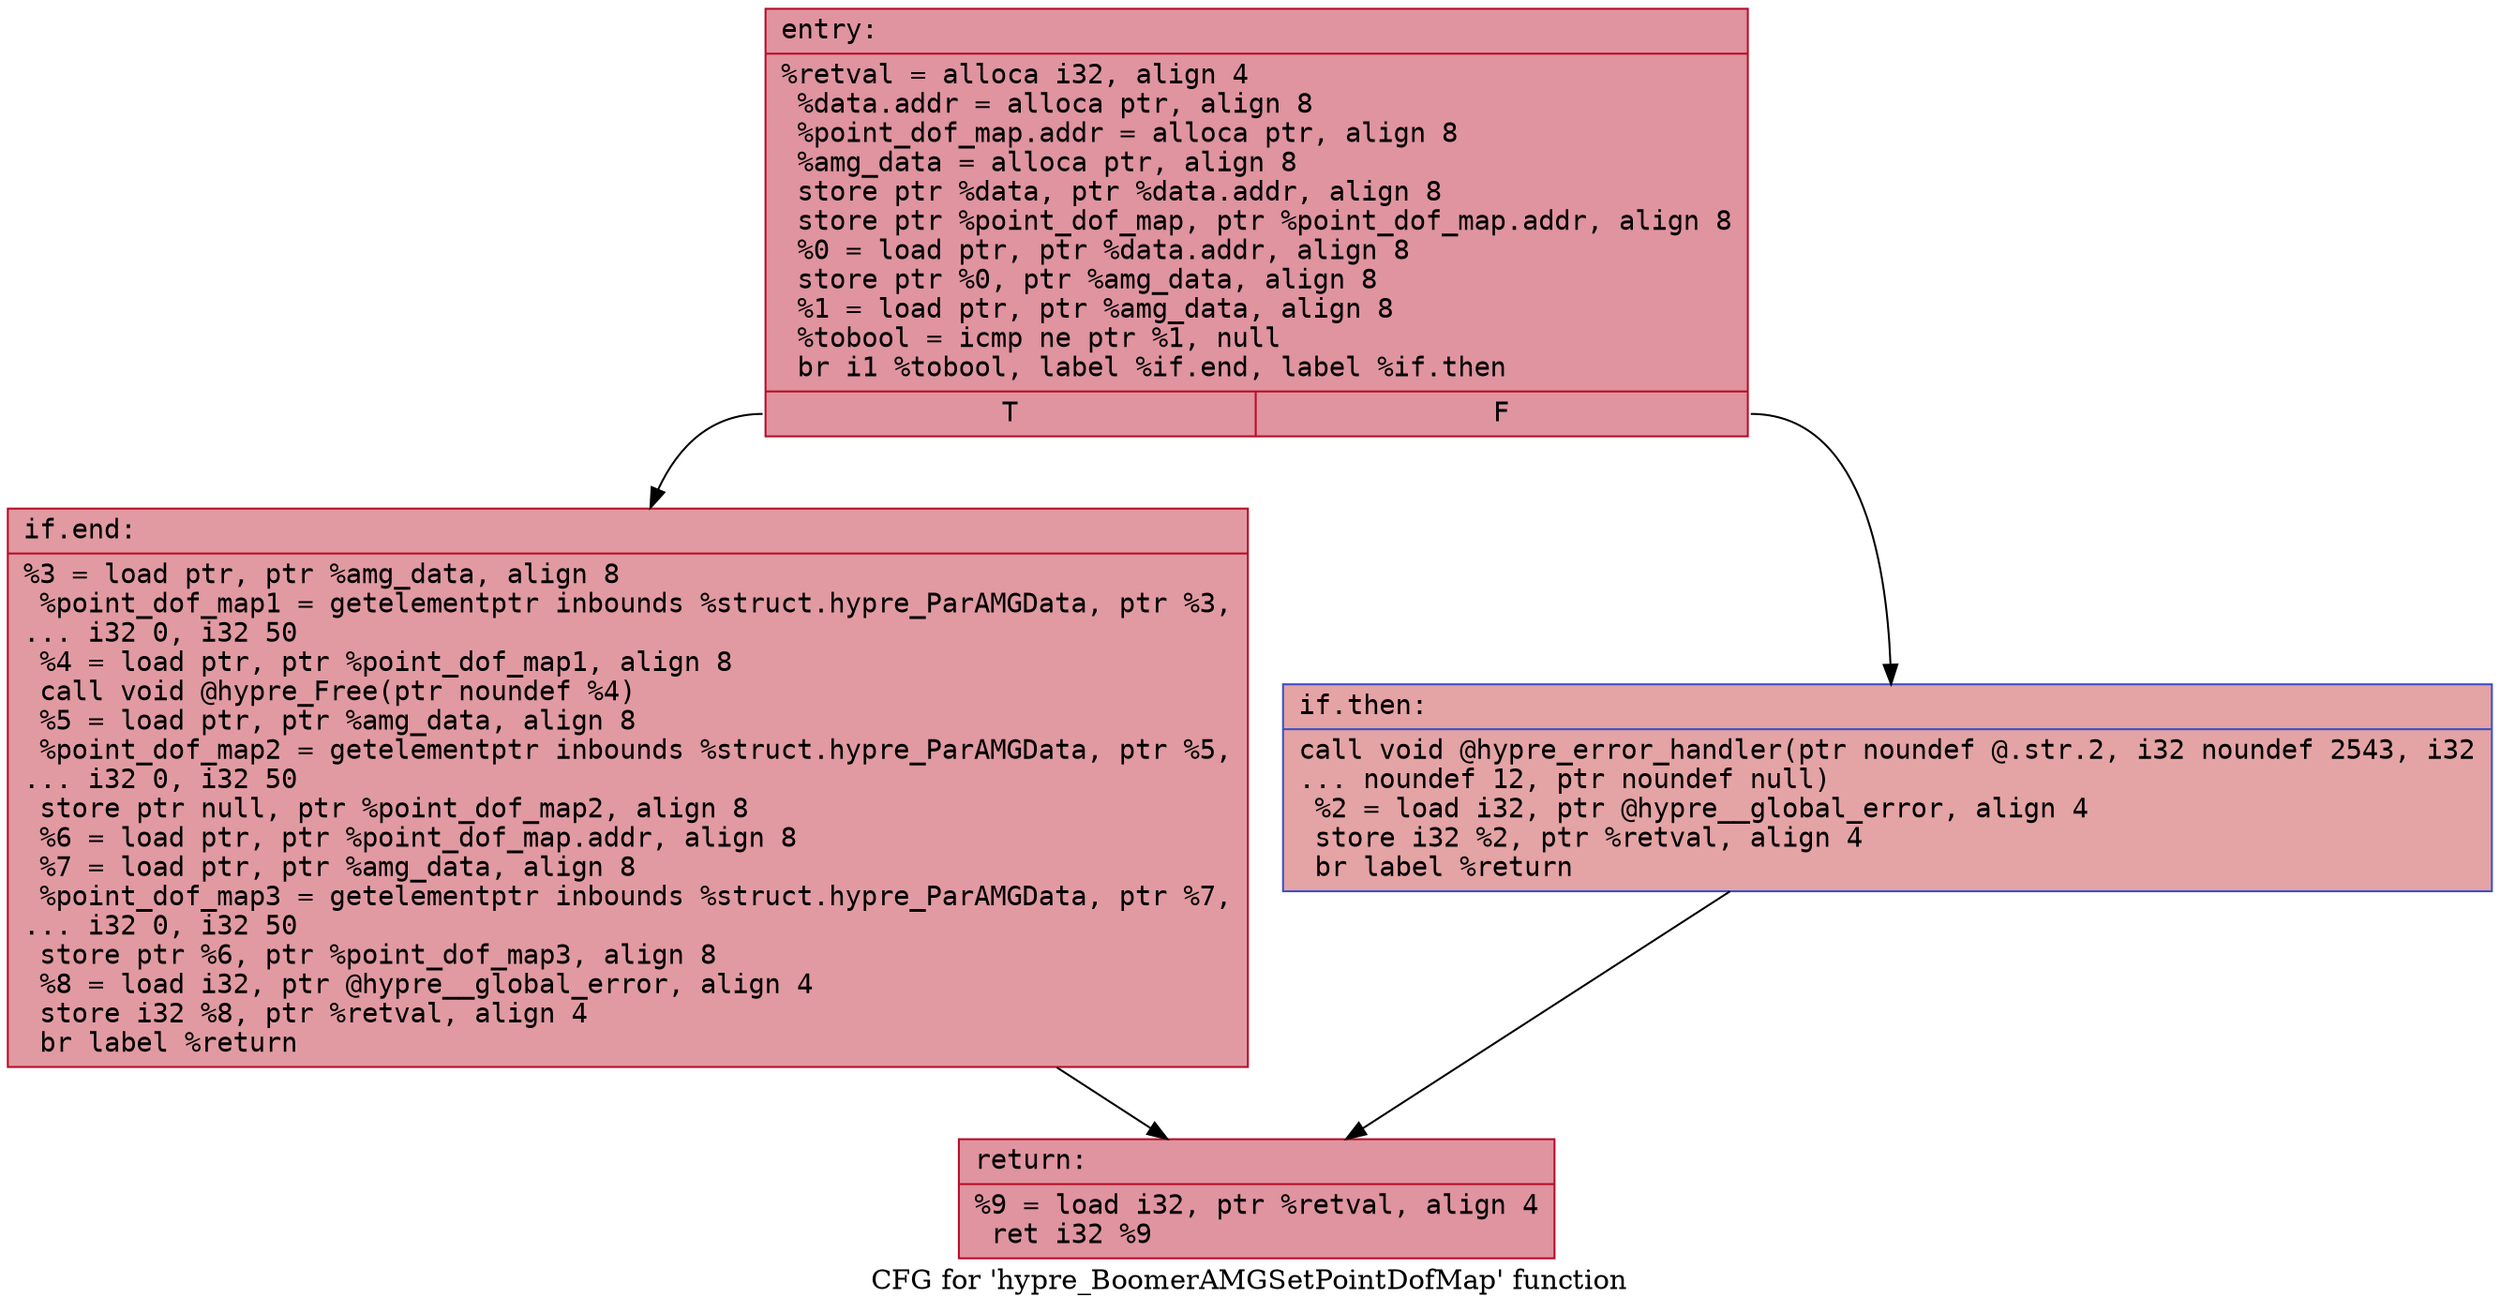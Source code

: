 digraph "CFG for 'hypre_BoomerAMGSetPointDofMap' function" {
	label="CFG for 'hypre_BoomerAMGSetPointDofMap' function";

	Node0x55fa80aa87a0 [shape=record,color="#b70d28ff", style=filled, fillcolor="#b70d2870" fontname="Courier",label="{entry:\l|  %retval = alloca i32, align 4\l  %data.addr = alloca ptr, align 8\l  %point_dof_map.addr = alloca ptr, align 8\l  %amg_data = alloca ptr, align 8\l  store ptr %data, ptr %data.addr, align 8\l  store ptr %point_dof_map, ptr %point_dof_map.addr, align 8\l  %0 = load ptr, ptr %data.addr, align 8\l  store ptr %0, ptr %amg_data, align 8\l  %1 = load ptr, ptr %amg_data, align 8\l  %tobool = icmp ne ptr %1, null\l  br i1 %tobool, label %if.end, label %if.then\l|{<s0>T|<s1>F}}"];
	Node0x55fa80aa87a0:s0 -> Node0x55fa80aa8e70[tooltip="entry -> if.end\nProbability 62.50%" ];
	Node0x55fa80aa87a0:s1 -> Node0x55fa80aa8ee0[tooltip="entry -> if.then\nProbability 37.50%" ];
	Node0x55fa80aa8ee0 [shape=record,color="#3d50c3ff", style=filled, fillcolor="#c32e3170" fontname="Courier",label="{if.then:\l|  call void @hypre_error_handler(ptr noundef @.str.2, i32 noundef 2543, i32\l... noundef 12, ptr noundef null)\l  %2 = load i32, ptr @hypre__global_error, align 4\l  store i32 %2, ptr %retval, align 4\l  br label %return\l}"];
	Node0x55fa80aa8ee0 -> Node0x55fa80aa9310[tooltip="if.then -> return\nProbability 100.00%" ];
	Node0x55fa80aa8e70 [shape=record,color="#b70d28ff", style=filled, fillcolor="#bb1b2c70" fontname="Courier",label="{if.end:\l|  %3 = load ptr, ptr %amg_data, align 8\l  %point_dof_map1 = getelementptr inbounds %struct.hypre_ParAMGData, ptr %3,\l... i32 0, i32 50\l  %4 = load ptr, ptr %point_dof_map1, align 8\l  call void @hypre_Free(ptr noundef %4)\l  %5 = load ptr, ptr %amg_data, align 8\l  %point_dof_map2 = getelementptr inbounds %struct.hypre_ParAMGData, ptr %5,\l... i32 0, i32 50\l  store ptr null, ptr %point_dof_map2, align 8\l  %6 = load ptr, ptr %point_dof_map.addr, align 8\l  %7 = load ptr, ptr %amg_data, align 8\l  %point_dof_map3 = getelementptr inbounds %struct.hypre_ParAMGData, ptr %7,\l... i32 0, i32 50\l  store ptr %6, ptr %point_dof_map3, align 8\l  %8 = load i32, ptr @hypre__global_error, align 4\l  store i32 %8, ptr %retval, align 4\l  br label %return\l}"];
	Node0x55fa80aa8e70 -> Node0x55fa80aa9310[tooltip="if.end -> return\nProbability 100.00%" ];
	Node0x55fa80aa9310 [shape=record,color="#b70d28ff", style=filled, fillcolor="#b70d2870" fontname="Courier",label="{return:\l|  %9 = load i32, ptr %retval, align 4\l  ret i32 %9\l}"];
}
